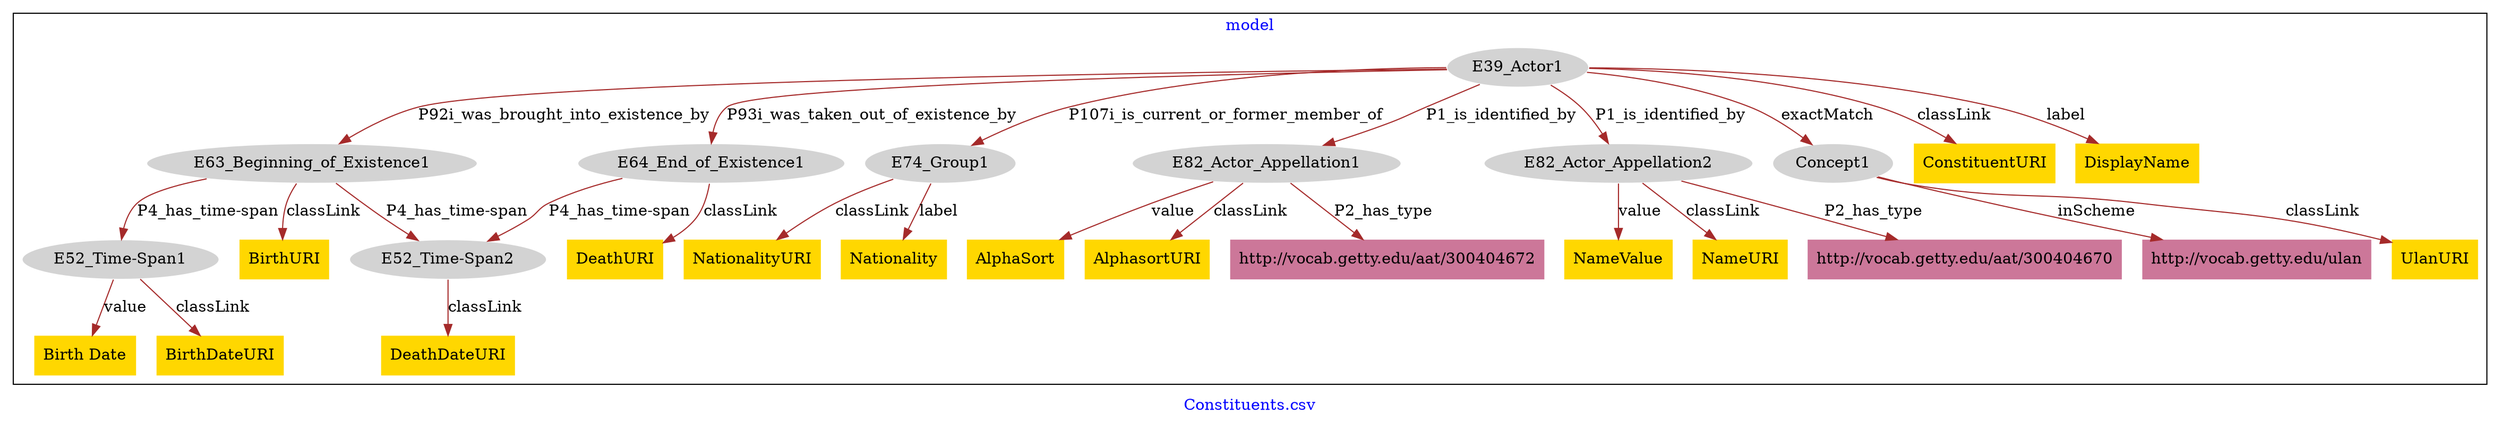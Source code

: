 digraph n0 {
fontcolor="blue"
remincross="true"
label="Constituents.csv"
subgraph cluster {
label="model"
n2[style="filled",color="white",fillcolor="lightgray",label="E39_Actor1"];
n3[style="filled",color="white",fillcolor="lightgray",label="E63_Beginning_of_Existence1"];
n4[style="filled",color="white",fillcolor="lightgray",label="E64_End_of_Existence1"];
n5[style="filled",color="white",fillcolor="lightgray",label="E74_Group1"];
n6[style="filled",color="white",fillcolor="lightgray",label="E82_Actor_Appellation1"];
n7[style="filled",color="white",fillcolor="lightgray",label="E82_Actor_Appellation2"];
n8[style="filled",color="white",fillcolor="lightgray",label="Concept1"];
n9[style="filled",color="white",fillcolor="lightgray",label="E52_Time-Span1"];
n10[style="filled",color="white",fillcolor="lightgray",label="E52_Time-Span2"];
n11[shape="plaintext",style="filled",fillcolor="gold",label="Nationality"];
n12[shape="plaintext",style="filled",fillcolor="gold",label="ConstituentURI"];
n13[shape="plaintext",style="filled",fillcolor="gold",label="DisplayName"];
n14[shape="plaintext",style="filled",fillcolor="gold",label="UlanURI"];
n15[shape="plaintext",style="filled",fillcolor="gold",label="AlphaSort"];
n16[shape="plaintext",style="filled",fillcolor="gold",label="DeathURI"];
n17[shape="plaintext",style="filled",fillcolor="gold",label="NameValue"];
n18[shape="plaintext",style="filled",fillcolor="gold",label="BirthURI"];
n19[shape="plaintext",style="filled",fillcolor="gold",label="DeathDateURI"];
n20[shape="plaintext",style="filled",fillcolor="gold",label="NameURI"];
n21[shape="plaintext",style="filled",fillcolor="gold",label="BirthDateURI"];
n22[shape="plaintext",style="filled",fillcolor="gold",label="AlphasortURI"];
n23[shape="plaintext",style="filled",fillcolor="gold",label="Birth Date"];
n24[shape="plaintext",style="filled",fillcolor="gold",label="NationalityURI"];
n25[shape="plaintext",style="filled",fillcolor="#CC7799",label="http://vocab.getty.edu/aat/300404672"];
n26[shape="plaintext",style="filled",fillcolor="#CC7799",label="http://vocab.getty.edu/aat/300404670"];
n27[shape="plaintext",style="filled",fillcolor="#CC7799",label="http://vocab.getty.edu/ulan"];
}
n2 -> n3[color="brown",fontcolor="black",label="P92i_was_brought_into_existence_by"]
n2 -> n4[color="brown",fontcolor="black",label="P93i_was_taken_out_of_existence_by"]
n2 -> n5[color="brown",fontcolor="black",label="P107i_is_current_or_former_member_of"]
n2 -> n6[color="brown",fontcolor="black",label="P1_is_identified_by"]
n2 -> n7[color="brown",fontcolor="black",label="P1_is_identified_by"]
n2 -> n8[color="brown",fontcolor="black",label="exactMatch"]
n3 -> n9[color="brown",fontcolor="black",label="P4_has_time-span"]
n3 -> n10[color="brown",fontcolor="black",label="P4_has_time-span"]
n5 -> n11[color="brown",fontcolor="black",label="label"]
n2 -> n12[color="brown",fontcolor="black",label="classLink"]
n2 -> n13[color="brown",fontcolor="black",label="label"]
n8 -> n14[color="brown",fontcolor="black",label="classLink"]
n6 -> n15[color="brown",fontcolor="black",label="value"]
n4 -> n16[color="brown",fontcolor="black",label="classLink"]
n7 -> n17[color="brown",fontcolor="black",label="value"]
n3 -> n18[color="brown",fontcolor="black",label="classLink"]
n10 -> n19[color="brown",fontcolor="black",label="classLink"]
n7 -> n20[color="brown",fontcolor="black",label="classLink"]
n9 -> n21[color="brown",fontcolor="black",label="classLink"]
n6 -> n22[color="brown",fontcolor="black",label="classLink"]
n9 -> n23[color="brown",fontcolor="black",label="value"]
n5 -> n24[color="brown",fontcolor="black",label="classLink"]
n6 -> n25[color="brown",fontcolor="black",label="P2_has_type"]
n7 -> n26[color="brown",fontcolor="black",label="P2_has_type"]
n8 -> n27[color="brown",fontcolor="black",label="inScheme"]
n4 -> n10[color="brown",fontcolor="black",label="P4_has_time-span"]
}
